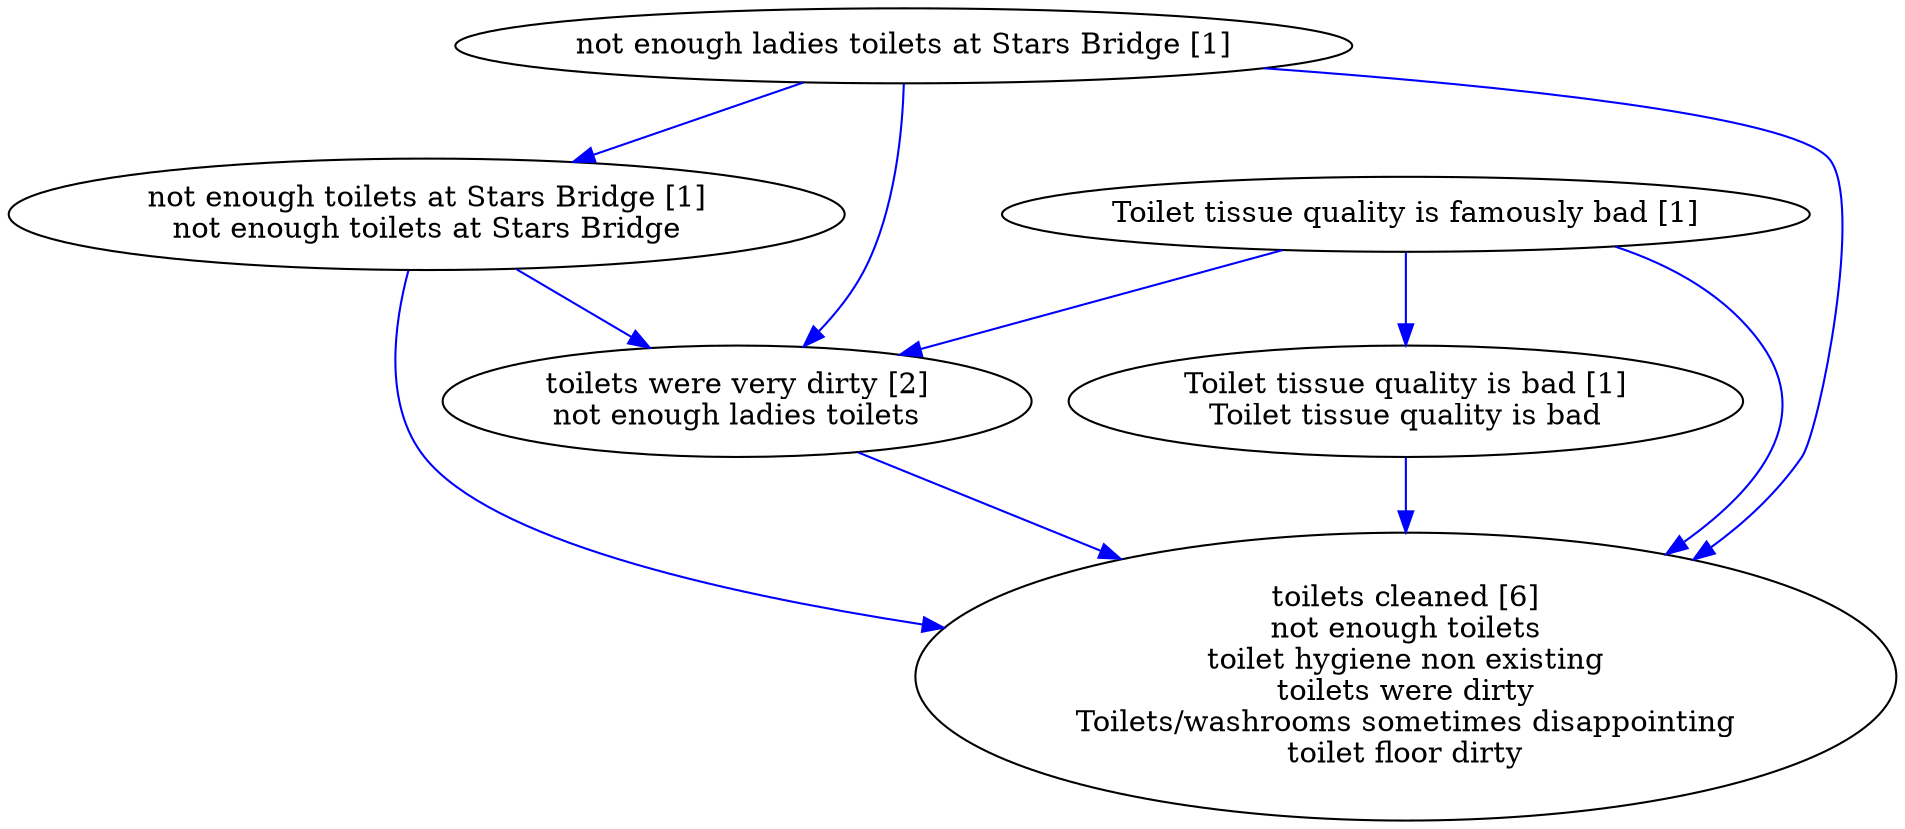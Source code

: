 digraph collapsedGraph {
"toilets cleaned [6]\nnot enough toilets\ntoilet hygiene non existing\ntoilets were dirty\nToilets/washrooms sometimes disappointing\ntoilet floor dirty""toilets were very dirty [2]\nnot enough ladies toilets""Toilet tissue quality is famously bad [1]""Toilet tissue quality is bad [1]\nToilet tissue quality is bad""not enough ladies toilets at Stars Bridge [1]""not enough toilets at Stars Bridge [1]\nnot enough toilets at Stars Bridge""Toilet tissue quality is famously bad [1]" -> "Toilet tissue quality is bad [1]\nToilet tissue quality is bad" [color=blue]
"not enough ladies toilets at Stars Bridge [1]" -> "not enough toilets at Stars Bridge [1]\nnot enough toilets at Stars Bridge" [color=blue]
"Toilet tissue quality is famously bad [1]" -> "toilets were very dirty [2]\nnot enough ladies toilets" [color=blue]
"Toilet tissue quality is famously bad [1]" -> "toilets cleaned [6]\nnot enough toilets\ntoilet hygiene non existing\ntoilets were dirty\nToilets/washrooms sometimes disappointing\ntoilet floor dirty" [color=blue]
"Toilet tissue quality is bad [1]\nToilet tissue quality is bad" -> "toilets cleaned [6]\nnot enough toilets\ntoilet hygiene non existing\ntoilets were dirty\nToilets/washrooms sometimes disappointing\ntoilet floor dirty" [color=blue]
"not enough ladies toilets at Stars Bridge [1]" -> "toilets cleaned [6]\nnot enough toilets\ntoilet hygiene non existing\ntoilets were dirty\nToilets/washrooms sometimes disappointing\ntoilet floor dirty" [color=blue]
"not enough ladies toilets at Stars Bridge [1]" -> "toilets were very dirty [2]\nnot enough ladies toilets" [color=blue]
"not enough toilets at Stars Bridge [1]\nnot enough toilets at Stars Bridge" -> "toilets were very dirty [2]\nnot enough ladies toilets" [color=blue]
"not enough toilets at Stars Bridge [1]\nnot enough toilets at Stars Bridge" -> "toilets cleaned [6]\nnot enough toilets\ntoilet hygiene non existing\ntoilets were dirty\nToilets/washrooms sometimes disappointing\ntoilet floor dirty" [color=blue]
"toilets were very dirty [2]\nnot enough ladies toilets" -> "toilets cleaned [6]\nnot enough toilets\ntoilet hygiene non existing\ntoilets were dirty\nToilets/washrooms sometimes disappointing\ntoilet floor dirty" [color=blue]
}